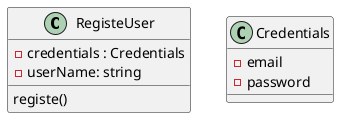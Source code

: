 @startuml


class RegisteUser{
    -credentials : Credentials
    -userName: string
    registe()
}

class Credentials{
    -email
    -password
}



@enduml